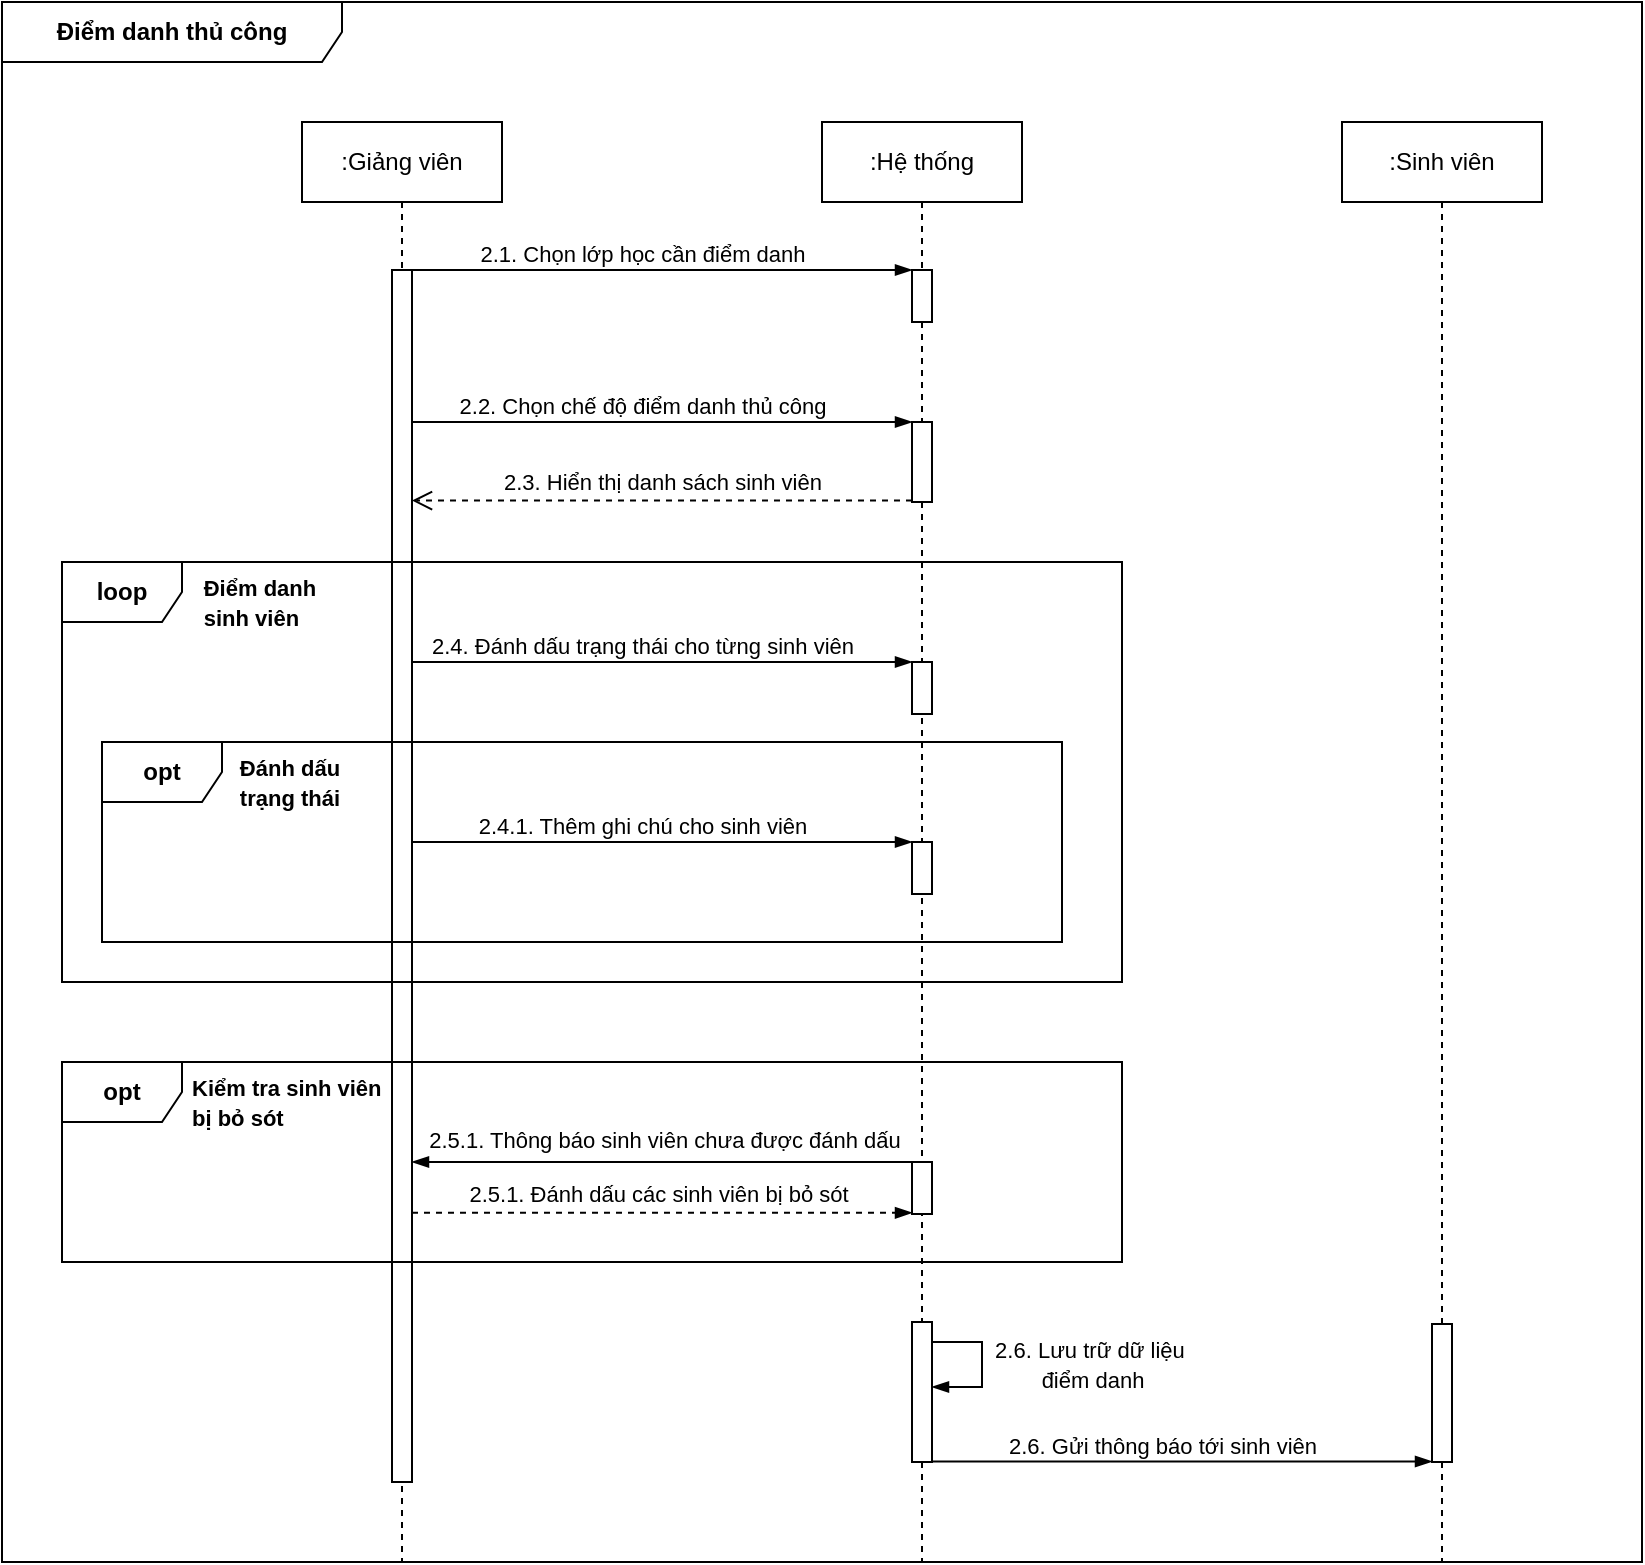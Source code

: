<mxfile version="26.0.16">
  <diagram name="Page-1" id="KpKMQkPkhHiKuYHUHJT5">
    <mxGraphModel dx="2197" dy="719" grid="1" gridSize="10" guides="1" tooltips="1" connect="1" arrows="1" fold="1" page="1" pageScale="1" pageWidth="850" pageHeight="1100" math="0" shadow="0">
      <root>
        <mxCell id="0" />
        <mxCell id="1" parent="0" />
        <mxCell id="rn_PQVA-y_Wa7bsBIupE-49" value="&lt;b&gt;Điểm danh thủ công&lt;/b&gt;" style="shape=umlFrame;whiteSpace=wrap;html=1;pointerEvents=0;width=170;height=30;swimlaneFillColor=default;" vertex="1" parent="1">
          <mxGeometry x="-50" y="30" width="820" height="780" as="geometry" />
        </mxCell>
        <mxCell id="rn_PQVA-y_Wa7bsBIupE-1" value=":Giảng viên" style="shape=umlLifeline;perimeter=lifelinePerimeter;whiteSpace=wrap;html=1;container=1;dropTarget=0;collapsible=0;recursiveResize=0;outlineConnect=0;portConstraint=eastwest;newEdgeStyle={&quot;curved&quot;:0,&quot;rounded&quot;:0};" vertex="1" parent="1">
          <mxGeometry x="100" y="90" width="100" height="720" as="geometry" />
        </mxCell>
        <mxCell id="rn_PQVA-y_Wa7bsBIupE-5" value="" style="html=1;points=[[0,0,0,0,5],[0,1,0,0,-5],[1,0,0,0,5],[1,1,0,0,-5]];perimeter=orthogonalPerimeter;outlineConnect=0;targetShapes=umlLifeline;portConstraint=eastwest;newEdgeStyle={&quot;curved&quot;:0,&quot;rounded&quot;:0};" vertex="1" parent="rn_PQVA-y_Wa7bsBIupE-1">
          <mxGeometry x="45" y="74" width="10" height="606" as="geometry" />
        </mxCell>
        <mxCell id="rn_PQVA-y_Wa7bsBIupE-6" value=":Hệ thống" style="shape=umlLifeline;perimeter=lifelinePerimeter;whiteSpace=wrap;html=1;container=1;dropTarget=0;collapsible=0;recursiveResize=0;outlineConnect=0;portConstraint=eastwest;newEdgeStyle={&quot;curved&quot;:0,&quot;rounded&quot;:0};" vertex="1" parent="1">
          <mxGeometry x="360" y="90" width="100" height="720" as="geometry" />
        </mxCell>
        <mxCell id="rn_PQVA-y_Wa7bsBIupE-9" value="" style="html=1;points=[[0,0,0,0,5],[0,1,0,0,-5],[1,0,0,0,5],[1,1,0,0,-5]];perimeter=orthogonalPerimeter;outlineConnect=0;targetShapes=umlLifeline;portConstraint=eastwest;newEdgeStyle={&quot;curved&quot;:0,&quot;rounded&quot;:0};" vertex="1" parent="rn_PQVA-y_Wa7bsBIupE-6">
          <mxGeometry x="45" y="74" width="10" height="26" as="geometry" />
        </mxCell>
        <mxCell id="rn_PQVA-y_Wa7bsBIupE-8" value="" style="edgeStyle=elbowEdgeStyle;fontSize=12;html=1;endArrow=blockThin;endFill=1;rounded=0;entryX=0;entryY=0;entryDx=0;entryDy=0;entryPerimeter=0;" edge="1" parent="1" target="rn_PQVA-y_Wa7bsBIupE-9">
          <mxGeometry width="160" relative="1" as="geometry">
            <mxPoint x="155" y="164" as="sourcePoint" />
            <mxPoint x="405" y="144" as="targetPoint" />
          </mxGeometry>
        </mxCell>
        <mxCell id="rn_PQVA-y_Wa7bsBIupE-11" value="2.1. Chọn lớp học cần điểm danh" style="edgeLabel;html=1;align=center;verticalAlign=middle;resizable=0;points=[];" vertex="1" connectable="0" parent="rn_PQVA-y_Wa7bsBIupE-8">
          <mxGeometry x="-0.233" y="-2" relative="1" as="geometry">
            <mxPoint x="19" y="-10" as="offset" />
          </mxGeometry>
        </mxCell>
        <mxCell id="rn_PQVA-y_Wa7bsBIupE-14" value="" style="edgeStyle=elbowEdgeStyle;fontSize=12;html=1;endArrow=blockThin;endFill=1;rounded=0;entryX=0;entryY=0;entryDx=0;entryDy=0;entryPerimeter=0;" edge="1" parent="1">
          <mxGeometry width="160" relative="1" as="geometry">
            <mxPoint x="155" y="240" as="sourcePoint" />
            <mxPoint x="405" y="240" as="targetPoint" />
          </mxGeometry>
        </mxCell>
        <mxCell id="rn_PQVA-y_Wa7bsBIupE-15" value="2.2. Chọn chế độ điểm danh thủ công" style="edgeLabel;html=1;align=center;verticalAlign=middle;resizable=0;points=[];" vertex="1" connectable="0" parent="rn_PQVA-y_Wa7bsBIupE-14">
          <mxGeometry x="-0.233" y="-2" relative="1" as="geometry">
            <mxPoint x="19" y="-10" as="offset" />
          </mxGeometry>
        </mxCell>
        <mxCell id="rn_PQVA-y_Wa7bsBIupE-16" value="" style="html=1;points=[[0,0,0,0,5],[0,1,0,0,-5],[1,0,0,0,5],[1,1,0,0,-5]];perimeter=orthogonalPerimeter;outlineConnect=0;targetShapes=umlLifeline;portConstraint=eastwest;newEdgeStyle={&quot;curved&quot;:0,&quot;rounded&quot;:0};" vertex="1" parent="1">
          <mxGeometry x="405" y="240" width="10" height="40" as="geometry" />
        </mxCell>
        <mxCell id="rn_PQVA-y_Wa7bsBIupE-17" value="2.3. Hiển thị danh sách sinh viên" style="html=1;verticalAlign=bottom;endArrow=open;dashed=1;endSize=8;curved=0;rounded=0;" edge="1" parent="1">
          <mxGeometry relative="1" as="geometry">
            <mxPoint x="405" y="279.31" as="sourcePoint" />
            <mxPoint x="155" y="279.31" as="targetPoint" />
          </mxGeometry>
        </mxCell>
        <mxCell id="rn_PQVA-y_Wa7bsBIupE-20" value="" style="edgeStyle=elbowEdgeStyle;fontSize=12;html=1;endArrow=blockThin;endFill=1;rounded=0;entryX=0;entryY=0;entryDx=0;entryDy=0;entryPerimeter=0;" edge="1" parent="1">
          <mxGeometry width="160" relative="1" as="geometry">
            <mxPoint x="155" y="360" as="sourcePoint" />
            <mxPoint x="405" y="360" as="targetPoint" />
          </mxGeometry>
        </mxCell>
        <mxCell id="rn_PQVA-y_Wa7bsBIupE-21" value="2.4. Đánh dấu trạng thái cho từng sinh viên" style="edgeLabel;html=1;align=center;verticalAlign=middle;resizable=0;points=[];" vertex="1" connectable="0" parent="rn_PQVA-y_Wa7bsBIupE-20">
          <mxGeometry x="-0.233" y="-2" relative="1" as="geometry">
            <mxPoint x="19" y="-10" as="offset" />
          </mxGeometry>
        </mxCell>
        <mxCell id="rn_PQVA-y_Wa7bsBIupE-23" value="" style="html=1;points=[[0,0,0,0,5],[0,1,0,0,-5],[1,0,0,0,5],[1,1,0,0,-5]];perimeter=orthogonalPerimeter;outlineConnect=0;targetShapes=umlLifeline;portConstraint=eastwest;newEdgeStyle={&quot;curved&quot;:0,&quot;rounded&quot;:0};" vertex="1" parent="1">
          <mxGeometry x="405" y="360" width="10" height="26" as="geometry" />
        </mxCell>
        <mxCell id="rn_PQVA-y_Wa7bsBIupE-24" value="&lt;b&gt;opt&lt;/b&gt;" style="shape=umlFrame;whiteSpace=wrap;html=1;pointerEvents=0;" vertex="1" parent="1">
          <mxGeometry y="400" width="480" height="100" as="geometry" />
        </mxCell>
        <mxCell id="rn_PQVA-y_Wa7bsBIupE-25" value="&lt;b&gt;&lt;font style=&quot;font-size: 11px;&quot;&gt;Đánh dấu&amp;nbsp;&lt;/font&gt;&lt;/b&gt;&lt;div style=&quot;text-align: left;&quot;&gt;&lt;b&gt;&lt;font style=&quot;font-size: 11px;&quot;&gt;trạng thái&lt;/font&gt;&lt;/b&gt;&lt;/div&gt;" style="text;html=1;align=center;verticalAlign=middle;resizable=0;points=[];autosize=1;strokeColor=none;fillColor=none;" vertex="1" parent="1">
          <mxGeometry x="55" y="400" width="80" height="40" as="geometry" />
        </mxCell>
        <mxCell id="rn_PQVA-y_Wa7bsBIupE-27" value="" style="html=1;points=[[0,0,0,0,5],[0,1,0,0,-5],[1,0,0,0,5],[1,1,0,0,-5]];perimeter=orthogonalPerimeter;outlineConnect=0;targetShapes=umlLifeline;portConstraint=eastwest;newEdgeStyle={&quot;curved&quot;:0,&quot;rounded&quot;:0};" vertex="1" parent="1">
          <mxGeometry x="405" y="450" width="10" height="26" as="geometry" />
        </mxCell>
        <mxCell id="rn_PQVA-y_Wa7bsBIupE-28" value="" style="edgeStyle=elbowEdgeStyle;fontSize=12;html=1;endArrow=blockThin;endFill=1;rounded=0;entryX=0;entryY=0;entryDx=0;entryDy=0;entryPerimeter=0;" edge="1" parent="1">
          <mxGeometry width="160" relative="1" as="geometry">
            <mxPoint x="155" y="450" as="sourcePoint" />
            <mxPoint x="405" y="450" as="targetPoint" />
          </mxGeometry>
        </mxCell>
        <mxCell id="rn_PQVA-y_Wa7bsBIupE-29" value="2.4.1. Thêm ghi chú cho sinh viên" style="edgeLabel;html=1;align=center;verticalAlign=middle;resizable=0;points=[];" vertex="1" connectable="0" parent="rn_PQVA-y_Wa7bsBIupE-28">
          <mxGeometry x="-0.233" y="-2" relative="1" as="geometry">
            <mxPoint x="19" y="-10" as="offset" />
          </mxGeometry>
        </mxCell>
        <mxCell id="rn_PQVA-y_Wa7bsBIupE-30" value="&lt;b&gt;loop&lt;/b&gt;" style="shape=umlFrame;whiteSpace=wrap;html=1;pointerEvents=0;" vertex="1" parent="1">
          <mxGeometry x="-20" y="310" width="530" height="210" as="geometry" />
        </mxCell>
        <mxCell id="rn_PQVA-y_Wa7bsBIupE-31" value="&lt;span style=&quot;font-size: 11px;&quot;&gt;&lt;b&gt;Điểm danh&amp;nbsp;&lt;/b&gt;&lt;/span&gt;&lt;div style=&quot;text-align: left;&quot;&gt;&lt;span style=&quot;font-size: 11px;&quot;&gt;&lt;b&gt;sinh viên&lt;/b&gt;&lt;/span&gt;&lt;/div&gt;" style="text;html=1;align=center;verticalAlign=middle;resizable=0;points=[];autosize=1;strokeColor=none;fillColor=none;" vertex="1" parent="1">
          <mxGeometry x="40" y="310" width="80" height="40" as="geometry" />
        </mxCell>
        <mxCell id="rn_PQVA-y_Wa7bsBIupE-34" value="&lt;b&gt;opt&lt;/b&gt;" style="shape=umlFrame;whiteSpace=wrap;html=1;pointerEvents=0;" vertex="1" parent="1">
          <mxGeometry x="-20" y="560" width="530" height="100" as="geometry" />
        </mxCell>
        <mxCell id="rn_PQVA-y_Wa7bsBIupE-35" value="&lt;span style=&quot;font-size: 11px;&quot;&gt;&lt;b&gt;Kiểm tra sinh viên&amp;nbsp;&lt;/b&gt;&lt;/span&gt;&lt;div&gt;&lt;span style=&quot;font-size: 11px;&quot;&gt;&lt;b&gt;bị bỏ sót&lt;/b&gt;&lt;/span&gt;&lt;/div&gt;" style="text;html=1;align=left;verticalAlign=middle;resizable=0;points=[];autosize=1;strokeColor=none;fillColor=none;" vertex="1" parent="1">
          <mxGeometry x="43" y="560" width="120" height="40" as="geometry" />
        </mxCell>
        <mxCell id="rn_PQVA-y_Wa7bsBIupE-37" value="" style="html=1;points=[[0,0,0,0,5],[0,1,0,0,-5],[1,0,0,0,5],[1,1,0,0,-5]];perimeter=orthogonalPerimeter;outlineConnect=0;targetShapes=umlLifeline;portConstraint=eastwest;newEdgeStyle={&quot;curved&quot;:0,&quot;rounded&quot;:0};" vertex="1" parent="1">
          <mxGeometry x="405" y="610" width="10" height="26" as="geometry" />
        </mxCell>
        <mxCell id="rn_PQVA-y_Wa7bsBIupE-38" value="" style="edgeStyle=elbowEdgeStyle;fontSize=12;html=1;endArrow=none;endFill=1;rounded=0;entryX=0;entryY=0;entryDx=0;entryDy=0;entryPerimeter=0;startFill=1;startArrow=blockThin;" edge="1" parent="1">
          <mxGeometry width="160" relative="1" as="geometry">
            <mxPoint x="155" y="610" as="sourcePoint" />
            <mxPoint x="405" y="610" as="targetPoint" />
          </mxGeometry>
        </mxCell>
        <mxCell id="rn_PQVA-y_Wa7bsBIupE-39" value="2.5.1. Thông báo sinh viên chưa được đánh dấu" style="edgeLabel;html=1;align=center;verticalAlign=middle;resizable=0;points=[];" vertex="1" connectable="0" parent="rn_PQVA-y_Wa7bsBIupE-38">
          <mxGeometry x="-0.233" y="-2" relative="1" as="geometry">
            <mxPoint x="30" y="-13" as="offset" />
          </mxGeometry>
        </mxCell>
        <mxCell id="rn_PQVA-y_Wa7bsBIupE-40" value="" style="edgeStyle=elbowEdgeStyle;fontSize=12;html=1;endArrow=blockThin;endFill=1;rounded=0;entryX=0;entryY=0;entryDx=0;entryDy=0;entryPerimeter=0;dashed=1;" edge="1" parent="1">
          <mxGeometry width="160" relative="1" as="geometry">
            <mxPoint x="155" y="635.43" as="sourcePoint" />
            <mxPoint x="405" y="635.43" as="targetPoint" />
          </mxGeometry>
        </mxCell>
        <mxCell id="rn_PQVA-y_Wa7bsBIupE-41" value="2.5.1. Đánh dấu các sinh viên bị bỏ sót" style="edgeLabel;html=1;align=center;verticalAlign=middle;resizable=0;points=[];" vertex="1" connectable="0" parent="rn_PQVA-y_Wa7bsBIupE-40">
          <mxGeometry x="-0.233" y="-2" relative="1" as="geometry">
            <mxPoint x="27" y="-12" as="offset" />
          </mxGeometry>
        </mxCell>
        <mxCell id="rn_PQVA-y_Wa7bsBIupE-42" value="" style="html=1;points=[[0,0,0,0,5],[0,1,0,0,-5],[1,0,0,0,5],[1,1,0,0,-5]];perimeter=orthogonalPerimeter;outlineConnect=0;targetShapes=umlLifeline;portConstraint=eastwest;newEdgeStyle={&quot;curved&quot;:0,&quot;rounded&quot;:0};" vertex="1" parent="1">
          <mxGeometry x="405" y="690" width="10" height="70" as="geometry" />
        </mxCell>
        <mxCell id="rn_PQVA-y_Wa7bsBIupE-43" value="" style="edgeStyle=elbowEdgeStyle;fontSize=12;html=1;endArrow=blockThin;endFill=1;rounded=0;" edge="1" parent="1">
          <mxGeometry width="160" relative="1" as="geometry">
            <mxPoint x="415" y="700" as="sourcePoint" />
            <mxPoint x="415" y="722.5" as="targetPoint" />
            <Array as="points">
              <mxPoint x="440" y="722.5" />
              <mxPoint x="490" y="710" />
            </Array>
          </mxGeometry>
        </mxCell>
        <mxCell id="rn_PQVA-y_Wa7bsBIupE-44" value="&lt;font style=&quot;font-size: 11px;&quot;&gt;2.6. Lưu trữ dữ liệu&amp;nbsp;&lt;/font&gt;&lt;div&gt;&lt;font style=&quot;font-size: 11px;&quot;&gt;điểm danh&lt;/font&gt;&lt;/div&gt;" style="text;html=1;align=center;verticalAlign=middle;resizable=0;points=[];autosize=1;strokeColor=none;fillColor=none;" vertex="1" parent="1">
          <mxGeometry x="435" y="691" width="120" height="40" as="geometry" />
        </mxCell>
        <mxCell id="rn_PQVA-y_Wa7bsBIupE-45" value=":Sinh viên" style="shape=umlLifeline;perimeter=lifelinePerimeter;whiteSpace=wrap;html=1;container=1;dropTarget=0;collapsible=0;recursiveResize=0;outlineConnect=0;portConstraint=eastwest;newEdgeStyle={&quot;curved&quot;:0,&quot;rounded&quot;:0};" vertex="1" parent="1">
          <mxGeometry x="620" y="90" width="100" height="720" as="geometry" />
        </mxCell>
        <mxCell id="rn_PQVA-y_Wa7bsBIupE-46" value="" style="html=1;points=[[0,0,0,0,5],[0,1,0,0,-5],[1,0,0,0,5],[1,1,0,0,-5]];perimeter=orthogonalPerimeter;outlineConnect=0;targetShapes=umlLifeline;portConstraint=eastwest;newEdgeStyle={&quot;curved&quot;:0,&quot;rounded&quot;:0};" vertex="1" parent="1">
          <mxGeometry x="665" y="691" width="10" height="69" as="geometry" />
        </mxCell>
        <mxCell id="rn_PQVA-y_Wa7bsBIupE-47" value="" style="edgeStyle=elbowEdgeStyle;fontSize=12;html=1;endArrow=blockThin;endFill=1;rounded=0;entryX=0;entryY=0;entryDx=0;entryDy=0;entryPerimeter=0;" edge="1" parent="1">
          <mxGeometry width="160" relative="1" as="geometry">
            <mxPoint x="415" y="759.76" as="sourcePoint" />
            <mxPoint x="665" y="759.76" as="targetPoint" />
          </mxGeometry>
        </mxCell>
        <mxCell id="rn_PQVA-y_Wa7bsBIupE-48" value="2.6. Gửi thông báo tới sinh viên" style="edgeLabel;html=1;align=center;verticalAlign=middle;resizable=0;points=[];" vertex="1" connectable="0" parent="rn_PQVA-y_Wa7bsBIupE-47">
          <mxGeometry x="-0.233" y="-2" relative="1" as="geometry">
            <mxPoint x="19" y="-10" as="offset" />
          </mxGeometry>
        </mxCell>
      </root>
    </mxGraphModel>
  </diagram>
</mxfile>
